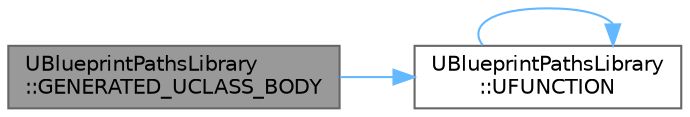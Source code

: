 digraph "UBlueprintPathsLibrary::GENERATED_UCLASS_BODY"
{
 // INTERACTIVE_SVG=YES
 // LATEX_PDF_SIZE
  bgcolor="transparent";
  edge [fontname=Helvetica,fontsize=10,labelfontname=Helvetica,labelfontsize=10];
  node [fontname=Helvetica,fontsize=10,shape=box,height=0.2,width=0.4];
  rankdir="LR";
  Node1 [id="Node000001",label="UBlueprintPathsLibrary\l::GENERATED_UCLASS_BODY",height=0.2,width=0.4,color="gray40", fillcolor="grey60", style="filled", fontcolor="black",tooltip="Should the \"saved\" directory structures be rooted in the user dir or relative to the \"engine/game\"."];
  Node1 -> Node2 [id="edge1_Node000001_Node000002",color="steelblue1",style="solid",tooltip=" "];
  Node2 [id="Node000002",label="UBlueprintPathsLibrary\l::UFUNCTION",height=0.2,width=0.4,color="grey40", fillcolor="white", style="filled",URL="$d6/d44/classUBlueprintPathsLibrary.html#a541f458c93419b92d189ec7488bd0547",tooltip="Returns the directory the application was launched from (useful for commandline utilities)"];
  Node2 -> Node2 [id="edge2_Node000002_Node000002",color="steelblue1",style="solid",tooltip=" "];
}
